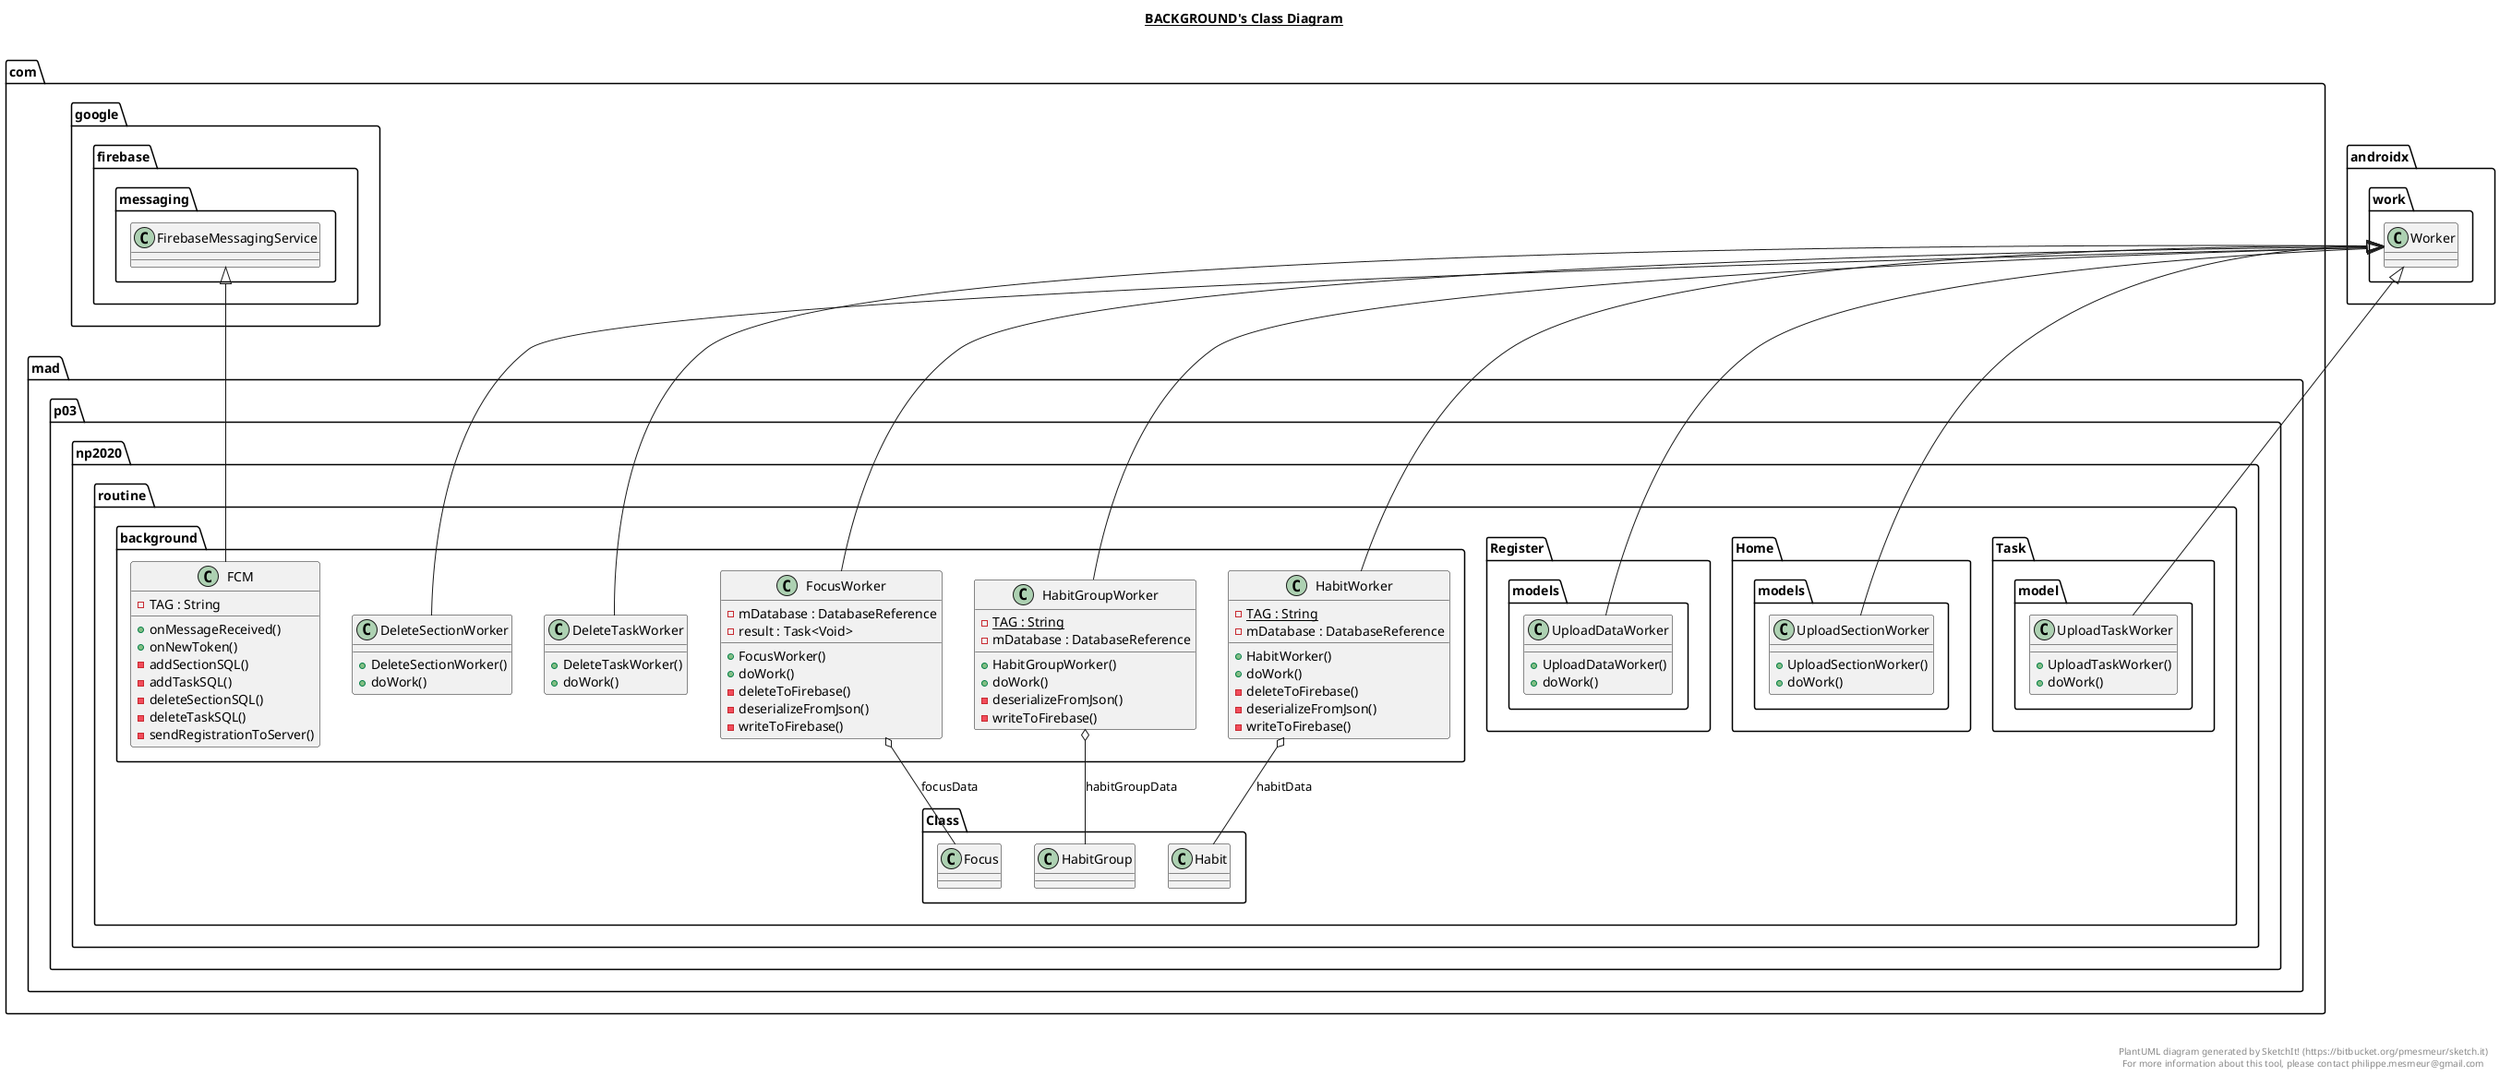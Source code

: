 @startuml

title __BACKGROUND's Class Diagram__\n

  namespace com.mad.p03.np2020.routine {
    namespace background {
      class com.mad.p03.np2020.routine.background.DeleteSectionWorker {
          + DeleteSectionWorker()
          + doWork()
      }
    }
  }
  

  namespace com.mad.p03.np2020.routine {
    namespace background {
      class com.mad.p03.np2020.routine.background.DeleteTaskWorker {
          + DeleteTaskWorker()
          + doWork()
      }
    }
  }
  

  namespace com.mad.p03.np2020.routine {
    namespace background {
      class com.mad.p03.np2020.routine.background.FCM {
          - TAG : String
          + onMessageReceived()
          + onNewToken()
          - addSectionSQL()
          - addTaskSQL()
          - deleteSectionSQL()
          - deleteTaskSQL()
          - sendRegistrationToServer()
      }
    }
  }
  

  namespace com.mad.p03.np2020.routine {
    namespace background {
      class com.mad.p03.np2020.routine.background.FocusWorker {
          - mDatabase : DatabaseReference
          - result : Task<Void>
          + FocusWorker()
          + doWork()
          - deleteToFirebase()
          - deserializeFromJson()
          - writeToFirebase()
      }
    }
  }
  

  namespace com.mad.p03.np2020.routine {
    namespace background {
      class com.mad.p03.np2020.routine.background.HabitGroupWorker {
          {static} - TAG : String
          - mDatabase : DatabaseReference
          + HabitGroupWorker()
          + doWork()
          - deserializeFromJson()
          - writeToFirebase()
      }
    }
  }
  

  namespace com.mad.p03.np2020.routine {
    namespace background {
      class com.mad.p03.np2020.routine.background.HabitWorker {
          {static} - TAG : String
          - mDatabase : DatabaseReference
          + HabitWorker()
          + doWork()
          - deleteToFirebase()
          - deserializeFromJson()
          - writeToFirebase()
      }
    }
  }
  

  namespace com.mad.p03.np2020.routine {
    namespace background {
      class com.mad.p03.np2020.routine.Register.models.UploadDataWorker {
          + UploadDataWorker()
          + doWork()
      }
    }
  }
  

  namespace com.mad.p03.np2020.routine {
    namespace background {
      class com.mad.p03.np2020.routine.Home.models.UploadSectionWorker {
          + UploadSectionWorker()
          + doWork()
      }
    }
  }
  

  namespace com.mad.p03.np2020.routine {
    namespace background {
      class com.mad.p03.np2020.routine.Task.model.UploadTaskWorker {
          + UploadTaskWorker()
          + doWork()
      }
    }
  }
  

  com.mad.p03.np2020.routine.background.DeleteSectionWorker -up-|> androidx.work.Worker
  com.mad.p03.np2020.routine.background.DeleteTaskWorker -up-|> androidx.work.Worker
  com.mad.p03.np2020.routine.background.FCM -up-|> com.google.firebase.messaging.FirebaseMessagingService
  com.mad.p03.np2020.routine.background.FocusWorker -up-|> androidx.work.Worker
  com.mad.p03.np2020.routine.background.FocusWorker o-- com.mad.p03.np2020.routine.Class.Focus : focusData
  com.mad.p03.np2020.routine.background.HabitGroupWorker -up-|> androidx.work.Worker
  com.mad.p03.np2020.routine.background.HabitGroupWorker o-- com.mad.p03.np2020.routine.Class.HabitGroup : habitGroupData
  com.mad.p03.np2020.routine.background.HabitWorker -up-|> androidx.work.Worker
  com.mad.p03.np2020.routine.background.HabitWorker o-- com.mad.p03.np2020.routine.Class.Habit : habitData
  com.mad.p03.np2020.routine.Register.models.UploadDataWorker -up-|> androidx.work.Worker
  com.mad.p03.np2020.routine.Home.models.UploadSectionWorker -up-|> androidx.work.Worker
  com.mad.p03.np2020.routine.Task.model.UploadTaskWorker -up-|> androidx.work.Worker


right footer


PlantUML diagram generated by SketchIt! (https://bitbucket.org/pmesmeur/sketch.it)
For more information about this tool, please contact philippe.mesmeur@gmail.com
endfooter

@enduml
